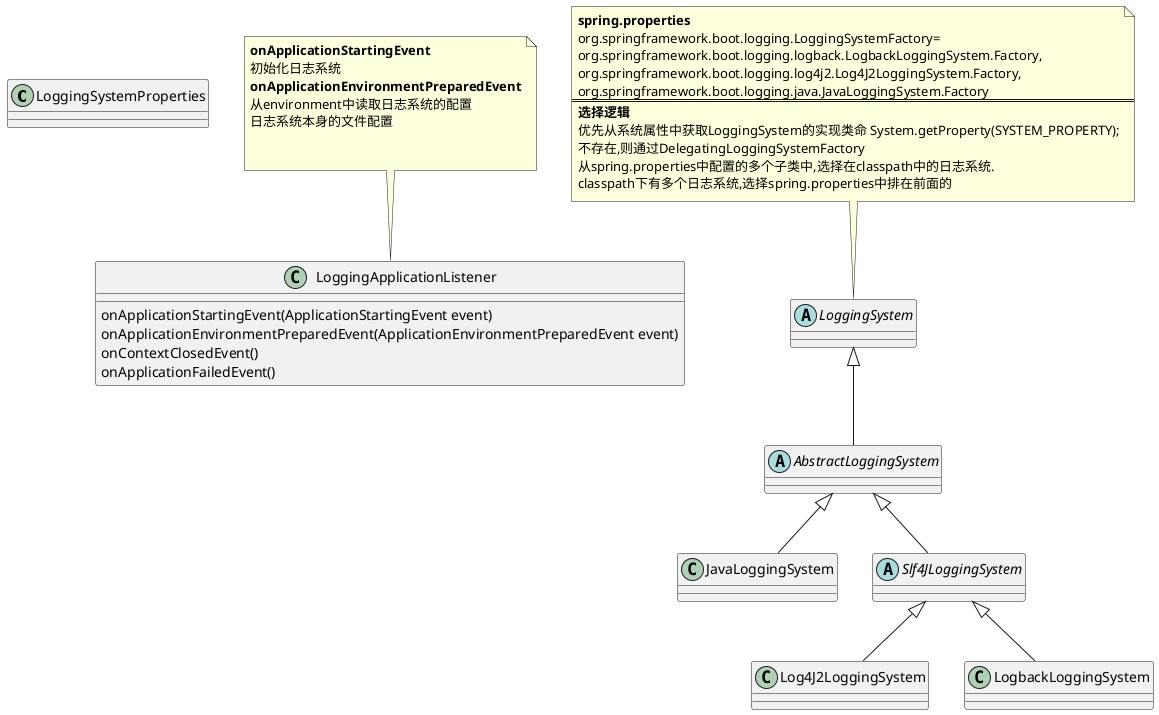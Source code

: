 @startuml
'https://plantuml.com/class-diagram

class LoggingSystemProperties

class LoggingApplicationListener{
    onApplicationStartingEvent(ApplicationStartingEvent event)
    onApplicationEnvironmentPreparedEvent(ApplicationEnvironmentPreparedEvent event)
    onContextClosedEvent()
    onApplicationFailedEvent()
}
note top of LoggingApplicationListener
    **onApplicationStartingEvent**
    初始化日志系统
    **onApplicationEnvironmentPreparedEvent**
    从environment中读取日志系统的配置
    日志系统本身的文件配置


end note

abstract class LoggingSystem
note top of LoggingSystem
    **spring.properties**
    org.springframework.boot.logging.LoggingSystemFactory=
    org.springframework.boot.logging.logback.LogbackLoggingSystem.Factory,
    org.springframework.boot.logging.log4j2.Log4J2LoggingSystem.Factory,
    org.springframework.boot.logging.java.JavaLoggingSystem.Factory
    ===
    **选择逻辑**
    优先从系统属性中获取LoggingSystem的实现类命 System.getProperty(SYSTEM_PROPERTY);
    不存在,则通过DelegatingLoggingSystemFactory
    从spring.properties中配置的多个子类中,选择在classpath中的日志系统.
    classpath下有多个日志系统,选择spring.properties中排在前面的
end note

abstract class AbstractLoggingSystem extends LoggingSystem

class JavaLoggingSystem extends AbstractLoggingSystem

abstract class Slf4JLoggingSystem extends AbstractLoggingSystem
class Log4J2LoggingSystem extends Slf4JLoggingSystem
class LogbackLoggingSystem extends Slf4JLoggingSystem

@enduml